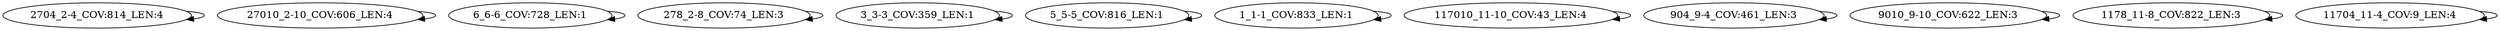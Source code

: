 digraph G {
    "2704_2-4_COV:814_LEN:4" -> "2704_2-4_COV:814_LEN:4";
    "27010_2-10_COV:606_LEN:4" -> "27010_2-10_COV:606_LEN:4";
    "6_6-6_COV:728_LEN:1" -> "6_6-6_COV:728_LEN:1";
    "278_2-8_COV:74_LEN:3" -> "278_2-8_COV:74_LEN:3";
    "3_3-3_COV:359_LEN:1" -> "3_3-3_COV:359_LEN:1";
    "5_5-5_COV:816_LEN:1" -> "5_5-5_COV:816_LEN:1";
    "1_1-1_COV:833_LEN:1" -> "1_1-1_COV:833_LEN:1";
    "117010_11-10_COV:43_LEN:4" -> "117010_11-10_COV:43_LEN:4";
    "904_9-4_COV:461_LEN:3" -> "904_9-4_COV:461_LEN:3";
    "9010_9-10_COV:622_LEN:3" -> "9010_9-10_COV:622_LEN:3";
    "1178_11-8_COV:822_LEN:3" -> "1178_11-8_COV:822_LEN:3";
    "11704_11-4_COV:9_LEN:4" -> "11704_11-4_COV:9_LEN:4";
}
